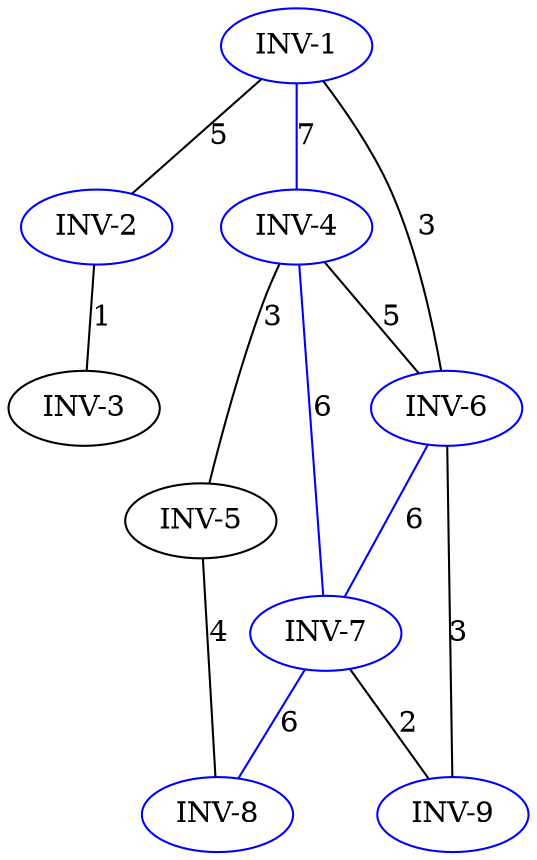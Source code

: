 strict graph G {
  1 [ color="blue" label="INV-1" ];
  2 [ color="blue" label="INV-2" ];
  3 [ color="black" label="INV-3" ];
  4 [ color="blue" label="INV-4" ];
  5 [ color="black" label="INV-5" ];
  6 [ color="blue" label="INV-6" ];
  7 [ color="blue" label="INV-7" ];
  8 [ color="blue" label="INV-8" ];
  9 [ color="blue" label="INV-9" ];
  1 -- 6 [ color="black" label="3" ];
  1 -- 2 [ color="black" label="5" ];
  1 -- 4 [ color="blue" label="7" ];
  4 -- 7 [ color="blue" label="6" ];
  4 -- 5 [ color="black" label="3" ];
  4 -- 6 [ color="black" label="5" ];
  5 -- 8 [ color="black" label="4" ];
  6 -- 9 [ color="black" label="3" ];
  6 -- 7 [ color="blue" label="6" ];
  7 -- 8 [ color="blue" label="6" ];
  7 -- 9 [ color="black" label="2" ];
  2 -- 3 [ color="black" label="1" ];
}

